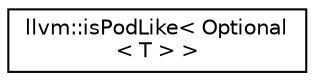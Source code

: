 digraph "Graphical Class Hierarchy"
{
  edge [fontname="Helvetica",fontsize="10",labelfontname="Helvetica",labelfontsize="10"];
  node [fontname="Helvetica",fontsize="10",shape=record];
  rankdir="LR";
  Node1 [label="llvm::isPodLike\< Optional\l\< T \> \>",height=0.2,width=0.4,color="black", fillcolor="white", style="filled",URL="$structllvm_1_1isPodLike_3_01Optional_3_01T_01_4_01_4.html"];
}
